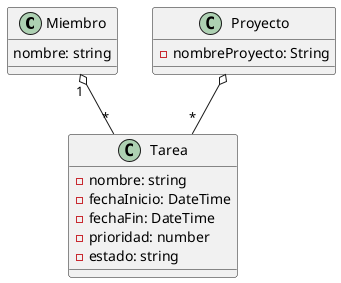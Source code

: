 @startuml
'https://plantuml.com/class-diagram

'abstract class AbstractList
'abstract AbstractCollection
'interface List
'interface Collection
'
'List <|-- AbstractList
'Collection <|-- AbstractCollection
'
'Collection <|- List
'AbstractCollection <|- AbstractList
'AbstractList <|-- ArrayList
'
'class ArrayList {
'Object[] elementData
'size()
'}
'
'enum TimeUnit {
'DAYS
'HOURS
'MINUTES
'}
class Miembro {
    nombre: string
}

class Tarea{
    -nombre: string
    -fechaInicio: DateTime
    -fechaFin: DateTime
    -prioridad: number
    -estado: string
}
class Proyecto{
    -nombreProyecto: String
}

Proyecto o-- "*" Tarea
Miembro "1" o-- "*" Tarea

@enduml
